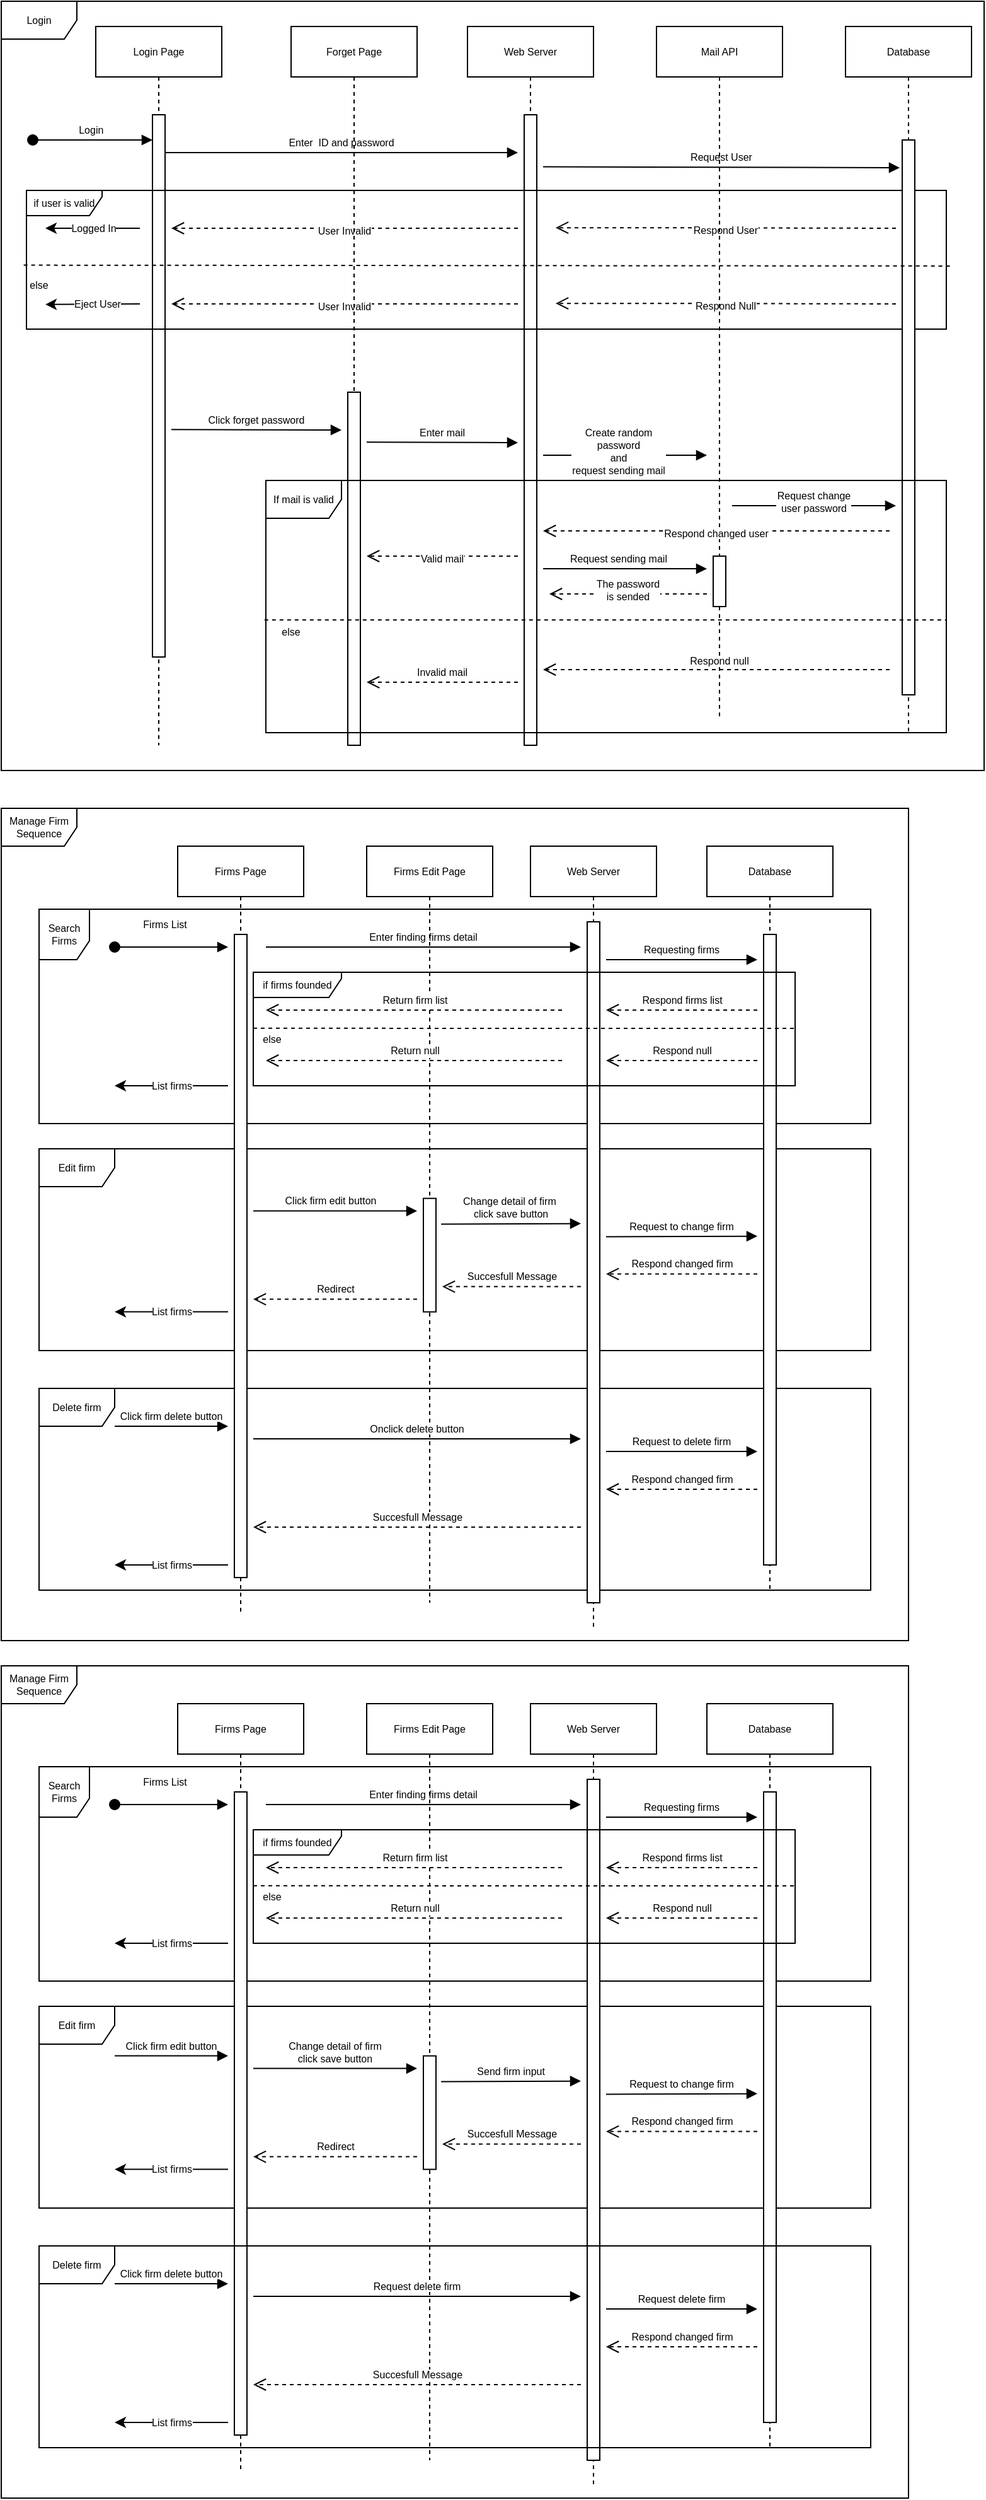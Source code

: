 <mxfile version="20.6.0" type="github">
  <diagram id="kgpKYQtTHZ0yAKxKKP6v" name="Page-1">
    <mxGraphModel dx="788" dy="1638" grid="1" gridSize="10" guides="1" tooltips="1" connect="1" arrows="1" fold="1" page="1" pageScale="1" pageWidth="850" pageHeight="1100" math="0" shadow="0">
      <root>
        <mxCell id="0" />
        <mxCell id="1" parent="0" />
        <mxCell id="zucG0PeZeZCj6K6YwV2G-134" value="Delete firm" style="shape=umlFrame;whiteSpace=wrap;html=1;fontSize=8;" vertex="1" parent="1">
          <mxGeometry x="80" y="30" width="660" height="160" as="geometry" />
        </mxCell>
        <mxCell id="zucG0PeZeZCj6K6YwV2G-133" value="Edit firm" style="shape=umlFrame;whiteSpace=wrap;html=1;fontSize=8;" vertex="1" parent="1">
          <mxGeometry x="80" y="-160" width="660" height="160" as="geometry" />
        </mxCell>
        <mxCell id="zucG0PeZeZCj6K6YwV2G-132" value="Search Firms" style="shape=umlFrame;whiteSpace=wrap;html=1;fontSize=8;width=40;height=40;" vertex="1" parent="1">
          <mxGeometry x="80" y="-350" width="660" height="170" as="geometry" />
        </mxCell>
        <mxCell id="zucG0PeZeZCj6K6YwV2G-135" value="Manage Firm Sequence" style="shape=umlFrame;whiteSpace=wrap;html=1;fontSize=8;" vertex="1" parent="1">
          <mxGeometry x="50" y="-430" width="720" height="660" as="geometry" />
        </mxCell>
        <mxCell id="zucG0PeZeZCj6K6YwV2G-189" value="Login" style="shape=umlFrame;whiteSpace=wrap;html=1;fontSize=8;" vertex="1" parent="1">
          <mxGeometry x="50" y="-1070" width="780" height="610" as="geometry" />
        </mxCell>
        <mxCell id="3nuBFxr9cyL0pnOWT2aG-1" value="Login Page" style="shape=umlLifeline;perimeter=lifelinePerimeter;container=1;collapsible=0;recursiveResize=0;rounded=0;shadow=0;strokeWidth=1;fontSize=8;" parent="1" vertex="1">
          <mxGeometry x="125" y="-1050" width="100" height="570" as="geometry" />
        </mxCell>
        <mxCell id="3nuBFxr9cyL0pnOWT2aG-2" value="" style="points=[];perimeter=orthogonalPerimeter;rounded=0;shadow=0;strokeWidth=1;fontSize=8;" parent="3nuBFxr9cyL0pnOWT2aG-1" vertex="1">
          <mxGeometry x="45" y="70" width="10" height="430" as="geometry" />
        </mxCell>
        <mxCell id="3nuBFxr9cyL0pnOWT2aG-8" value="Enter  ID and password" style="verticalAlign=bottom;endArrow=block;shadow=0;strokeWidth=1;fontSize=8;" parent="3nuBFxr9cyL0pnOWT2aG-1" edge="1">
          <mxGeometry relative="1" as="geometry">
            <mxPoint x="55" y="100" as="sourcePoint" />
            <mxPoint x="335" y="100" as="targetPoint" />
          </mxGeometry>
        </mxCell>
        <mxCell id="3nuBFxr9cyL0pnOWT2aG-5" value="Web Server" style="shape=umlLifeline;perimeter=lifelinePerimeter;container=1;collapsible=0;recursiveResize=0;rounded=0;shadow=0;strokeWidth=1;fontSize=8;" parent="1" vertex="1">
          <mxGeometry x="420" y="-1050" width="100" height="550" as="geometry" />
        </mxCell>
        <mxCell id="zucG0PeZeZCj6K6YwV2G-144" value="Request User" style="verticalAlign=bottom;endArrow=block;shadow=0;strokeWidth=1;entryX=-0.2;entryY=0.05;entryDx=0;entryDy=0;entryPerimeter=0;fontSize=8;" edge="1" parent="3nuBFxr9cyL0pnOWT2aG-5" target="zucG0PeZeZCj6K6YwV2G-156">
          <mxGeometry relative="1" as="geometry">
            <mxPoint x="60" y="111.3" as="sourcePoint" />
            <mxPoint x="280" y="111" as="targetPoint" />
          </mxGeometry>
        </mxCell>
        <mxCell id="zucG0PeZeZCj6K6YwV2G-154" value="Enter mail" style="verticalAlign=bottom;endArrow=block;shadow=0;strokeWidth=1;fontSize=8;" edge="1" parent="3nuBFxr9cyL0pnOWT2aG-5">
          <mxGeometry relative="1" as="geometry">
            <mxPoint x="-80" y="329.58" as="sourcePoint" />
            <mxPoint x="40" y="330" as="targetPoint" />
          </mxGeometry>
        </mxCell>
        <mxCell id="zucG0PeZeZCj6K6YwV2G-164" value="Create random &#xa;password&#xa;and &#xa;request sending mail" style="verticalAlign=bottom;endArrow=block;shadow=0;strokeWidth=1;fontSize=8;" edge="1" parent="3nuBFxr9cyL0pnOWT2aG-5">
          <mxGeometry x="-0.077" y="-20" relative="1" as="geometry">
            <mxPoint x="60" y="340" as="sourcePoint" />
            <mxPoint x="190" y="340" as="targetPoint" />
            <mxPoint as="offset" />
          </mxGeometry>
        </mxCell>
        <mxCell id="zucG0PeZeZCj6K6YwV2G-26" value="else" style="text;html=1;strokeColor=none;fillColor=none;align=center;verticalAlign=middle;whiteSpace=wrap;rounded=0;fontSize=8;" vertex="1" parent="1">
          <mxGeometry x="60" y="-850" width="40" height="10" as="geometry" />
        </mxCell>
        <mxCell id="zucG0PeZeZCj6K6YwV2G-74" value="Firms Page" style="shape=umlLifeline;perimeter=lifelinePerimeter;container=1;collapsible=0;recursiveResize=0;rounded=0;shadow=0;strokeWidth=1;fontSize=8;" vertex="1" parent="1">
          <mxGeometry x="190" y="-400" width="100" height="610" as="geometry" />
        </mxCell>
        <mxCell id="zucG0PeZeZCj6K6YwV2G-75" value="" style="points=[];perimeter=orthogonalPerimeter;rounded=0;shadow=0;strokeWidth=1;fontSize=8;" vertex="1" parent="zucG0PeZeZCj6K6YwV2G-74">
          <mxGeometry x="45" y="70" width="10" height="510" as="geometry" />
        </mxCell>
        <mxCell id="zucG0PeZeZCj6K6YwV2G-104" value="List firms" style="endArrow=classic;html=1;rounded=0;fontSize=8;" edge="1" parent="zucG0PeZeZCj6K6YwV2G-74">
          <mxGeometry width="50" height="50" relative="1" as="geometry">
            <mxPoint x="40" y="190" as="sourcePoint" />
            <mxPoint x="-50" y="190" as="targetPoint" />
          </mxGeometry>
        </mxCell>
        <mxCell id="zucG0PeZeZCj6K6YwV2G-120" value="Redirect" style="html=1;verticalAlign=bottom;endArrow=open;dashed=1;endSize=8;rounded=0;fontSize=8;" edge="1" parent="zucG0PeZeZCj6K6YwV2G-74">
          <mxGeometry relative="1" as="geometry">
            <mxPoint x="190" y="359.31" as="sourcePoint" />
            <mxPoint x="60" y="359.31" as="targetPoint" />
          </mxGeometry>
        </mxCell>
        <mxCell id="zucG0PeZeZCj6K6YwV2G-121" value="Click firm delete button" style="verticalAlign=bottom;endArrow=block;shadow=0;strokeWidth=1;fontSize=8;" edge="1" parent="zucG0PeZeZCj6K6YwV2G-74">
          <mxGeometry relative="1" as="geometry">
            <mxPoint x="-50" y="460" as="sourcePoint" />
            <mxPoint x="40" y="460" as="targetPoint" />
          </mxGeometry>
        </mxCell>
        <mxCell id="zucG0PeZeZCj6K6YwV2G-124" value="List firms" style="endArrow=classic;html=1;rounded=0;fontSize=8;" edge="1" parent="zucG0PeZeZCj6K6YwV2G-74">
          <mxGeometry width="50" height="50" relative="1" as="geometry">
            <mxPoint x="40" y="369.31" as="sourcePoint" />
            <mxPoint x="-50" y="369.31" as="targetPoint" />
          </mxGeometry>
        </mxCell>
        <mxCell id="zucG0PeZeZCj6K6YwV2G-130" value="List firms" style="endArrow=classic;html=1;rounded=0;fontSize=8;" edge="1" parent="zucG0PeZeZCj6K6YwV2G-74">
          <mxGeometry width="50" height="50" relative="1" as="geometry">
            <mxPoint x="40" y="570" as="sourcePoint" />
            <mxPoint x="-50" y="570" as="targetPoint" />
          </mxGeometry>
        </mxCell>
        <mxCell id="zucG0PeZeZCj6K6YwV2G-80" value="Web Server" style="shape=umlLifeline;perimeter=lifelinePerimeter;container=1;collapsible=0;recursiveResize=0;rounded=0;shadow=0;strokeWidth=1;fontSize=8;" vertex="1" parent="1">
          <mxGeometry x="470" y="-400" width="100" height="620" as="geometry" />
        </mxCell>
        <mxCell id="zucG0PeZeZCj6K6YwV2G-81" value="" style="points=[];perimeter=orthogonalPerimeter;rounded=0;shadow=0;strokeWidth=1;fontSize=8;" vertex="1" parent="zucG0PeZeZCj6K6YwV2G-80">
          <mxGeometry x="45" y="60" width="10" height="540" as="geometry" />
        </mxCell>
        <mxCell id="zucG0PeZeZCj6K6YwV2G-113" value="Change detail of firm &#xa;click save button" style="verticalAlign=bottom;endArrow=block;shadow=0;strokeWidth=1;fontSize=8;" edge="1" parent="zucG0PeZeZCj6K6YwV2G-80">
          <mxGeometry relative="1" as="geometry">
            <mxPoint x="-70.93" y="299.79" as="sourcePoint" />
            <mxPoint x="40" y="299.31" as="targetPoint" />
          </mxGeometry>
        </mxCell>
        <mxCell id="zucG0PeZeZCj6K6YwV2G-119" value="Succesfull Message" style="html=1;verticalAlign=bottom;endArrow=open;dashed=1;endSize=8;rounded=0;fontSize=8;" edge="1" parent="zucG0PeZeZCj6K6YwV2G-80">
          <mxGeometry relative="1" as="geometry">
            <mxPoint x="40" y="349.31" as="sourcePoint" />
            <mxPoint x="-70" y="349.31" as="targetPoint" />
          </mxGeometry>
        </mxCell>
        <mxCell id="zucG0PeZeZCj6K6YwV2G-126" value="Respond changed firm" style="html=1;verticalAlign=bottom;endArrow=open;dashed=1;endSize=8;rounded=0;fontSize=8;" edge="1" parent="zucG0PeZeZCj6K6YwV2G-80">
          <mxGeometry relative="1" as="geometry">
            <mxPoint x="180" y="510" as="sourcePoint" />
            <mxPoint x="60" y="510" as="targetPoint" />
          </mxGeometry>
        </mxCell>
        <mxCell id="zucG0PeZeZCj6K6YwV2G-82" value="Enter finding firms detail" style="verticalAlign=bottom;endArrow=block;shadow=0;strokeWidth=1;fontSize=8;" edge="1" parent="1">
          <mxGeometry relative="1" as="geometry">
            <mxPoint x="260" y="-320" as="sourcePoint" />
            <mxPoint x="510" y="-320" as="targetPoint" />
          </mxGeometry>
        </mxCell>
        <mxCell id="zucG0PeZeZCj6K6YwV2G-76" value="Firms List" style="verticalAlign=bottom;startArrow=oval;endArrow=block;startSize=8;shadow=0;strokeWidth=1;fontSize=8;" edge="1" parent="1">
          <mxGeometry x="-0.111" y="10" relative="1" as="geometry">
            <mxPoint x="140" y="-320" as="sourcePoint" />
            <mxPoint x="230" y="-320" as="targetPoint" />
            <mxPoint as="offset" />
          </mxGeometry>
        </mxCell>
        <mxCell id="zucG0PeZeZCj6K6YwV2G-87" value="Database" style="shape=umlLifeline;perimeter=lifelinePerimeter;container=1;collapsible=0;recursiveResize=0;rounded=0;shadow=0;strokeWidth=1;fontSize=8;" vertex="1" parent="1">
          <mxGeometry x="610" y="-400" width="100" height="590" as="geometry" />
        </mxCell>
        <mxCell id="zucG0PeZeZCj6K6YwV2G-88" value="" style="points=[];perimeter=orthogonalPerimeter;rounded=0;shadow=0;strokeWidth=1;fontSize=8;" vertex="1" parent="zucG0PeZeZCj6K6YwV2G-87">
          <mxGeometry x="45" y="70" width="10" height="500" as="geometry" />
        </mxCell>
        <mxCell id="zucG0PeZeZCj6K6YwV2G-95" value="Respond null" style="html=1;verticalAlign=bottom;endArrow=open;dashed=1;endSize=8;rounded=0;fontSize=8;" edge="1" parent="zucG0PeZeZCj6K6YwV2G-87">
          <mxGeometry relative="1" as="geometry">
            <mxPoint x="40" y="170" as="sourcePoint" />
            <mxPoint x="-80" y="170" as="targetPoint" />
          </mxGeometry>
        </mxCell>
        <mxCell id="zucG0PeZeZCj6K6YwV2G-89" value="Requesting firms" style="verticalAlign=bottom;endArrow=block;shadow=0;strokeWidth=1;fontSize=8;" edge="1" parent="1">
          <mxGeometry relative="1" as="geometry">
            <mxPoint x="530" y="-310.0" as="sourcePoint" />
            <mxPoint x="650" y="-310" as="targetPoint" />
          </mxGeometry>
        </mxCell>
        <mxCell id="zucG0PeZeZCj6K6YwV2G-94" value="Respond firms list" style="html=1;verticalAlign=bottom;endArrow=open;dashed=1;endSize=8;rounded=0;fontSize=8;" edge="1" parent="1">
          <mxGeometry relative="1" as="geometry">
            <mxPoint x="650" y="-270" as="sourcePoint" />
            <mxPoint x="530" y="-270" as="targetPoint" />
          </mxGeometry>
        </mxCell>
        <mxCell id="zucG0PeZeZCj6K6YwV2G-98" value="Firms Edit Page" style="shape=umlLifeline;perimeter=lifelinePerimeter;container=1;collapsible=0;recursiveResize=0;rounded=0;shadow=0;strokeWidth=1;fontSize=8;" vertex="1" parent="1">
          <mxGeometry x="340" y="-400" width="100" height="600" as="geometry" />
        </mxCell>
        <mxCell id="zucG0PeZeZCj6K6YwV2G-100" value="Return firm list" style="html=1;verticalAlign=bottom;endArrow=open;dashed=1;endSize=8;rounded=0;fontSize=8;" edge="1" parent="zucG0PeZeZCj6K6YwV2G-98">
          <mxGeometry relative="1" as="geometry">
            <mxPoint x="155" y="130" as="sourcePoint" />
            <mxPoint x="-80" y="130" as="targetPoint" />
          </mxGeometry>
        </mxCell>
        <mxCell id="zucG0PeZeZCj6K6YwV2G-111" value="" style="points=[];perimeter=orthogonalPerimeter;rounded=0;shadow=0;strokeWidth=1;fontSize=8;" vertex="1" parent="zucG0PeZeZCj6K6YwV2G-98">
          <mxGeometry x="45" y="279.31" width="10" height="90" as="geometry" />
        </mxCell>
        <mxCell id="zucG0PeZeZCj6K6YwV2G-102" value="Return null" style="html=1;verticalAlign=bottom;endArrow=open;dashed=1;endSize=8;rounded=0;fontSize=8;" edge="1" parent="1">
          <mxGeometry relative="1" as="geometry">
            <mxPoint x="495" y="-230" as="sourcePoint" />
            <mxPoint x="260" y="-230" as="targetPoint" />
          </mxGeometry>
        </mxCell>
        <mxCell id="zucG0PeZeZCj6K6YwV2G-105" value="if firms founded" style="shape=umlFrame;whiteSpace=wrap;html=1;fontSize=8;width=70;height=20;" vertex="1" parent="1">
          <mxGeometry x="250" y="-300" width="430" height="90" as="geometry" />
        </mxCell>
        <mxCell id="zucG0PeZeZCj6K6YwV2G-107" value="" style="endArrow=none;dashed=1;html=1;rounded=0;fontSize=8;" edge="1" parent="1" target="zucG0PeZeZCj6K6YwV2G-105">
          <mxGeometry width="50" height="50" relative="1" as="geometry">
            <mxPoint x="250" y="-255" as="sourcePoint" />
            <mxPoint x="670" y="-255" as="targetPoint" />
          </mxGeometry>
        </mxCell>
        <mxCell id="zucG0PeZeZCj6K6YwV2G-108" value="else" style="text;html=1;strokeColor=none;fillColor=none;align=center;verticalAlign=middle;whiteSpace=wrap;rounded=0;fontSize=8;" vertex="1" parent="1">
          <mxGeometry x="250" y="-255" width="30" height="15" as="geometry" />
        </mxCell>
        <mxCell id="zucG0PeZeZCj6K6YwV2G-109" value="" style="endArrow=none;dashed=1;html=1;rounded=0;fontSize=8;entryX=1;entryY=0.494;entryDx=0;entryDy=0;entryPerimeter=0;" edge="1" parent="1" target="zucG0PeZeZCj6K6YwV2G-105">
          <mxGeometry width="50" height="50" relative="1" as="geometry">
            <mxPoint x="250" y="-255.57" as="sourcePoint" />
            <mxPoint x="320" y="-255.57" as="targetPoint" />
          </mxGeometry>
        </mxCell>
        <mxCell id="zucG0PeZeZCj6K6YwV2G-112" value="" style="verticalAlign=bottom;endArrow=block;shadow=0;strokeWidth=1;fontSize=8;" edge="1" parent="1">
          <mxGeometry relative="1" as="geometry">
            <mxPoint x="250" y="-110.69" as="sourcePoint" />
            <mxPoint x="380" y="-110.69" as="targetPoint" />
          </mxGeometry>
        </mxCell>
        <mxCell id="zucG0PeZeZCj6K6YwV2G-309" value="Click firm edit button" style="edgeLabel;html=1;align=center;verticalAlign=middle;resizable=0;points=[];fontSize=8;" vertex="1" connectable="0" parent="zucG0PeZeZCj6K6YwV2G-112">
          <mxGeometry x="-0.162" y="-1" relative="1" as="geometry">
            <mxPoint x="6" y="-10" as="offset" />
          </mxGeometry>
        </mxCell>
        <mxCell id="zucG0PeZeZCj6K6YwV2G-114" value="Request to change firm" style="verticalAlign=bottom;endArrow=block;shadow=0;strokeWidth=1;fontSize=8;" edge="1" parent="1">
          <mxGeometry relative="1" as="geometry">
            <mxPoint x="530" y="-90.21" as="sourcePoint" />
            <mxPoint x="650" y="-90.69" as="targetPoint" />
          </mxGeometry>
        </mxCell>
        <mxCell id="zucG0PeZeZCj6K6YwV2G-117" value="Respond changed firm" style="html=1;verticalAlign=bottom;endArrow=open;dashed=1;endSize=8;rounded=0;fontSize=8;" edge="1" parent="1">
          <mxGeometry relative="1" as="geometry">
            <mxPoint x="650" y="-60.69" as="sourcePoint" />
            <mxPoint x="530" y="-60.69" as="targetPoint" />
          </mxGeometry>
        </mxCell>
        <mxCell id="zucG0PeZeZCj6K6YwV2G-122" value="Onclick delete button" style="verticalAlign=bottom;endArrow=block;shadow=0;strokeWidth=1;fontSize=8;" edge="1" parent="1">
          <mxGeometry relative="1" as="geometry">
            <mxPoint x="250" y="70" as="sourcePoint" />
            <mxPoint x="510" y="70" as="targetPoint" />
          </mxGeometry>
        </mxCell>
        <mxCell id="zucG0PeZeZCj6K6YwV2G-123" value="Request to delete firm" style="verticalAlign=bottom;endArrow=block;shadow=0;strokeWidth=1;fontSize=8;" edge="1" parent="1">
          <mxGeometry relative="1" as="geometry">
            <mxPoint x="530" y="80" as="sourcePoint" />
            <mxPoint x="650" y="80" as="targetPoint" />
          </mxGeometry>
        </mxCell>
        <mxCell id="zucG0PeZeZCj6K6YwV2G-129" value="Succesfull Message" style="html=1;verticalAlign=bottom;endArrow=open;dashed=1;endSize=8;rounded=0;fontSize=8;" edge="1" parent="1">
          <mxGeometry relative="1" as="geometry">
            <mxPoint x="510" y="140" as="sourcePoint" />
            <mxPoint x="250" y="140" as="targetPoint" />
          </mxGeometry>
        </mxCell>
        <mxCell id="zucG0PeZeZCj6K6YwV2G-28" value="Logged In" style="endArrow=classic;html=1;rounded=0;fontSize=8;" edge="1" parent="1">
          <mxGeometry width="50" height="50" relative="1" as="geometry">
            <mxPoint x="160" y="-890" as="sourcePoint" />
            <mxPoint x="85" y="-890" as="targetPoint" />
          </mxGeometry>
        </mxCell>
        <mxCell id="zucG0PeZeZCj6K6YwV2G-3" value="User Invalid" style="verticalAlign=bottom;endArrow=open;dashed=1;endSize=8;shadow=0;strokeWidth=1;fontSize=8;" edge="1" parent="1">
          <mxGeometry y="10" relative="1" as="geometry">
            <mxPoint x="185" y="-830" as="targetPoint" />
            <mxPoint x="460" y="-830" as="sourcePoint" />
            <Array as="points">
              <mxPoint x="265" y="-830" />
            </Array>
            <mxPoint as="offset" />
          </mxGeometry>
        </mxCell>
        <mxCell id="zucG0PeZeZCj6K6YwV2G-23" value="User Invalid" style="verticalAlign=bottom;endArrow=open;dashed=1;endSize=8;shadow=0;strokeWidth=1;fontSize=8;" edge="1" parent="1">
          <mxGeometry y="10" relative="1" as="geometry">
            <mxPoint x="185" y="-890" as="targetPoint" />
            <mxPoint x="460" y="-890" as="sourcePoint" />
            <Array as="points">
              <mxPoint x="265" y="-890" />
            </Array>
            <mxPoint as="offset" />
          </mxGeometry>
        </mxCell>
        <mxCell id="3nuBFxr9cyL0pnOWT2aG-6" value="" style="points=[];perimeter=orthogonalPerimeter;rounded=0;shadow=0;strokeWidth=1;fontSize=8;" parent="1" vertex="1">
          <mxGeometry x="465" y="-980" width="10" height="500" as="geometry" />
        </mxCell>
        <mxCell id="zucG0PeZeZCj6K6YwV2G-29" value="Eject User" style="endArrow=classic;html=1;rounded=0;fontSize=8;" edge="1" parent="1">
          <mxGeometry x="-0.091" width="50" height="50" relative="1" as="geometry">
            <mxPoint x="160" y="-830" as="sourcePoint" />
            <mxPoint x="85" y="-829.57" as="targetPoint" />
            <mxPoint as="offset" />
          </mxGeometry>
        </mxCell>
        <mxCell id="zucG0PeZeZCj6K6YwV2G-141" value="Forget Page" style="shape=umlLifeline;perimeter=lifelinePerimeter;container=1;collapsible=0;recursiveResize=0;rounded=0;shadow=0;strokeWidth=1;fontSize=8;" vertex="1" parent="1">
          <mxGeometry x="280" y="-1050" width="100" height="570" as="geometry" />
        </mxCell>
        <mxCell id="zucG0PeZeZCj6K6YwV2G-151" value="" style="points=[];perimeter=orthogonalPerimeter;rounded=0;shadow=0;strokeWidth=1;fontSize=8;" vertex="1" parent="zucG0PeZeZCj6K6YwV2G-141">
          <mxGeometry x="45" y="290" width="10" height="280" as="geometry" />
        </mxCell>
        <mxCell id="zucG0PeZeZCj6K6YwV2G-143" value="Database" style="shape=umlLifeline;perimeter=lifelinePerimeter;container=1;collapsible=0;recursiveResize=0;rounded=0;shadow=0;strokeWidth=1;fontSize=8;" vertex="1" parent="1">
          <mxGeometry x="720" y="-1050" width="100" height="560" as="geometry" />
        </mxCell>
        <mxCell id="zucG0PeZeZCj6K6YwV2G-22" value="if user is valid" style="shape=umlFrame;whiteSpace=wrap;html=1;fontSize=8;width=60;height=20;" vertex="1" parent="zucG0PeZeZCj6K6YwV2G-143">
          <mxGeometry x="-650" y="130" width="730" height="110" as="geometry" />
        </mxCell>
        <mxCell id="zucG0PeZeZCj6K6YwV2G-156" value="" style="points=[];perimeter=orthogonalPerimeter;rounded=0;shadow=0;strokeWidth=1;fontSize=8;" vertex="1" parent="zucG0PeZeZCj6K6YwV2G-143">
          <mxGeometry x="45" y="90" width="10" height="440" as="geometry" />
        </mxCell>
        <mxCell id="zucG0PeZeZCj6K6YwV2G-25" value="" style="endArrow=none;dashed=1;html=1;rounded=0;fontSize=8;entryX=1.005;entryY=0.545;entryDx=0;entryDy=0;entryPerimeter=0;exitX=-0.003;exitY=0.539;exitDx=0;exitDy=0;exitPerimeter=0;" edge="1" parent="zucG0PeZeZCj6K6YwV2G-143" source="zucG0PeZeZCj6K6YwV2G-22" target="zucG0PeZeZCj6K6YwV2G-22">
          <mxGeometry width="50" height="50" relative="1" as="geometry">
            <mxPoint x="-623.71" y="150" as="sourcePoint" />
            <mxPoint x="-453.71" y="150" as="targetPoint" />
          </mxGeometry>
        </mxCell>
        <mxCell id="zucG0PeZeZCj6K6YwV2G-168" value="If mail is valid" style="shape=umlFrame;whiteSpace=wrap;html=1;fontSize=8;" vertex="1" parent="zucG0PeZeZCj6K6YwV2G-143">
          <mxGeometry x="-460" y="360" width="540" height="200" as="geometry" />
        </mxCell>
        <mxCell id="zucG0PeZeZCj6K6YwV2G-177" value="Request change&#xa;user password" style="verticalAlign=bottom;endArrow=block;shadow=0;strokeWidth=1;fontSize=8;" edge="1" parent="zucG0PeZeZCj6K6YwV2G-143">
          <mxGeometry y="-10" relative="1" as="geometry">
            <mxPoint x="-90" y="380" as="sourcePoint" />
            <mxPoint x="40" y="380" as="targetPoint" />
            <mxPoint as="offset" />
          </mxGeometry>
        </mxCell>
        <mxCell id="zucG0PeZeZCj6K6YwV2G-171" value="Valid mail" style="verticalAlign=bottom;endArrow=open;dashed=1;endSize=8;shadow=0;strokeWidth=1;fontSize=8;" edge="1" parent="zucG0PeZeZCj6K6YwV2G-143">
          <mxGeometry y="10" relative="1" as="geometry">
            <mxPoint x="-380" y="420" as="targetPoint" />
            <mxPoint x="-260" y="420" as="sourcePoint" />
            <Array as="points" />
            <mxPoint as="offset" />
          </mxGeometry>
        </mxCell>
        <mxCell id="zucG0PeZeZCj6K6YwV2G-169" value="The password &#xa;is sended" style="verticalAlign=bottom;endArrow=open;dashed=1;endSize=8;shadow=0;strokeWidth=1;fontSize=8;" edge="1" parent="zucG0PeZeZCj6K6YwV2G-143">
          <mxGeometry y="10" relative="1" as="geometry">
            <mxPoint x="-235" y="450" as="targetPoint" />
            <mxPoint x="-110" y="450" as="sourcePoint" />
            <Array as="points" />
            <mxPoint as="offset" />
          </mxGeometry>
        </mxCell>
        <mxCell id="zucG0PeZeZCj6K6YwV2G-180" value="Request sending mail" style="verticalAlign=bottom;endArrow=block;shadow=0;strokeWidth=1;fontSize=8;" edge="1" parent="zucG0PeZeZCj6K6YwV2G-143">
          <mxGeometry x="-0.077" relative="1" as="geometry">
            <mxPoint x="-240" y="430" as="sourcePoint" />
            <mxPoint x="-110" y="430" as="targetPoint" />
            <mxPoint as="offset" />
          </mxGeometry>
        </mxCell>
        <mxCell id="zucG0PeZeZCj6K6YwV2G-183" value="" style="endArrow=none;dashed=1;html=1;rounded=0;fontSize=8;entryX=1;entryY=0.553;entryDx=0;entryDy=0;entryPerimeter=0;exitX=-0.002;exitY=0.553;exitDx=0;exitDy=0;exitPerimeter=0;" edge="1" parent="zucG0PeZeZCj6K6YwV2G-143" source="zucG0PeZeZCj6K6YwV2G-168" target="zucG0PeZeZCj6K6YwV2G-168">
          <mxGeometry width="50" height="50" relative="1" as="geometry">
            <mxPoint x="-660" y="470" as="sourcePoint" />
            <mxPoint x="75.84" y="470.66" as="targetPoint" />
          </mxGeometry>
        </mxCell>
        <mxCell id="zucG0PeZeZCj6K6YwV2G-188" value="else" style="text;html=1;strokeColor=none;fillColor=none;align=center;verticalAlign=middle;whiteSpace=wrap;rounded=0;fontSize=8;" vertex="1" parent="zucG0PeZeZCj6K6YwV2G-143">
          <mxGeometry x="-460" y="470" width="40" height="20" as="geometry" />
        </mxCell>
        <mxCell id="zucG0PeZeZCj6K6YwV2G-172" value="Invalid mail" style="verticalAlign=bottom;endArrow=open;dashed=1;endSize=8;shadow=0;strokeWidth=1;fontSize=8;" edge="1" parent="zucG0PeZeZCj6K6YwV2G-143">
          <mxGeometry relative="1" as="geometry">
            <mxPoint x="-380" y="520" as="targetPoint" />
            <mxPoint x="-260" y="520" as="sourcePoint" />
            <Array as="points" />
            <mxPoint as="offset" />
          </mxGeometry>
        </mxCell>
        <mxCell id="zucG0PeZeZCj6K6YwV2G-147" value="Respond User" style="verticalAlign=bottom;endArrow=open;dashed=1;endSize=8;shadow=0;strokeWidth=1;fontSize=8;" edge="1" parent="1">
          <mxGeometry y="10" relative="1" as="geometry">
            <mxPoint x="490" y="-890.42" as="targetPoint" />
            <mxPoint x="760" y="-890" as="sourcePoint" />
            <Array as="points">
              <mxPoint x="570" y="-890.42" />
            </Array>
            <mxPoint as="offset" />
          </mxGeometry>
        </mxCell>
        <mxCell id="zucG0PeZeZCj6K6YwV2G-149" value="Respond Null" style="verticalAlign=bottom;endArrow=open;dashed=1;endSize=8;shadow=0;strokeWidth=1;fontSize=8;" edge="1" parent="1">
          <mxGeometry y="10" relative="1" as="geometry">
            <mxPoint x="490" y="-830.42" as="targetPoint" />
            <mxPoint x="760" y="-830" as="sourcePoint" />
            <Array as="points">
              <mxPoint x="570" y="-830.42" />
            </Array>
            <mxPoint as="offset" />
          </mxGeometry>
        </mxCell>
        <mxCell id="3nuBFxr9cyL0pnOWT2aG-3" value="Login " style="verticalAlign=bottom;startArrow=oval;endArrow=block;startSize=8;shadow=0;strokeWidth=1;fontSize=8;" parent="1" edge="1">
          <mxGeometry relative="1" as="geometry">
            <mxPoint x="75" y="-960" as="sourcePoint" />
            <mxPoint x="170" y="-960" as="targetPoint" />
            <Array as="points">
              <mxPoint x="110" y="-960" />
            </Array>
          </mxGeometry>
        </mxCell>
        <mxCell id="zucG0PeZeZCj6K6YwV2G-153" value="Click forget password" style="verticalAlign=bottom;endArrow=block;shadow=0;strokeWidth=1;fontSize=8;" edge="1" parent="1">
          <mxGeometry relative="1" as="geometry">
            <mxPoint x="185" y="-730.42" as="sourcePoint" />
            <mxPoint x="320" y="-730" as="targetPoint" />
          </mxGeometry>
        </mxCell>
        <mxCell id="zucG0PeZeZCj6K6YwV2G-163" value="Mail API" style="shape=umlLifeline;perimeter=lifelinePerimeter;container=1;collapsible=0;recursiveResize=0;rounded=0;shadow=0;strokeWidth=1;fontSize=8;" vertex="1" parent="1">
          <mxGeometry x="570" y="-1050" width="100" height="550" as="geometry" />
        </mxCell>
        <mxCell id="zucG0PeZeZCj6K6YwV2G-165" value="" style="points=[];perimeter=orthogonalPerimeter;rounded=0;shadow=0;strokeWidth=1;fontSize=8;" vertex="1" parent="zucG0PeZeZCj6K6YwV2G-163">
          <mxGeometry x="45" y="420" width="10" height="40" as="geometry" />
        </mxCell>
        <mxCell id="zucG0PeZeZCj6K6YwV2G-178" value="Respond changed user" style="verticalAlign=bottom;endArrow=open;dashed=1;endSize=8;shadow=0;strokeWidth=1;fontSize=8;" edge="1" parent="1">
          <mxGeometry y="10" relative="1" as="geometry">
            <mxPoint x="480" y="-650" as="targetPoint" />
            <mxPoint x="755" y="-650" as="sourcePoint" />
            <Array as="points" />
            <mxPoint as="offset" />
          </mxGeometry>
        </mxCell>
        <mxCell id="zucG0PeZeZCj6K6YwV2G-182" value="Respond null" style="verticalAlign=bottom;endArrow=open;dashed=1;endSize=8;shadow=0;strokeWidth=1;fontSize=8;" edge="1" parent="1">
          <mxGeometry x="-0.018" y="1" relative="1" as="geometry">
            <mxPoint x="480" y="-540" as="targetPoint" />
            <mxPoint x="755" y="-540" as="sourcePoint" />
            <Array as="points" />
            <mxPoint as="offset" />
          </mxGeometry>
        </mxCell>
        <mxCell id="zucG0PeZeZCj6K6YwV2G-270" value="Edit firm" style="shape=umlFrame;whiteSpace=wrap;html=1;fontSize=8;" vertex="1" parent="1">
          <mxGeometry x="80" y="520" width="660" height="160" as="geometry" />
        </mxCell>
        <mxCell id="zucG0PeZeZCj6K6YwV2G-271" value="Search Firms" style="shape=umlFrame;whiteSpace=wrap;html=1;fontSize=8;width=40;height=40;" vertex="1" parent="1">
          <mxGeometry x="80" y="330" width="660" height="170" as="geometry" />
        </mxCell>
        <mxCell id="zucG0PeZeZCj6K6YwV2G-272" value="Manage Firm Sequence" style="shape=umlFrame;whiteSpace=wrap;html=1;fontSize=8;" vertex="1" parent="1">
          <mxGeometry x="50" y="250" width="720" height="660" as="geometry" />
        </mxCell>
        <mxCell id="zucG0PeZeZCj6K6YwV2G-273" value="Firms Page" style="shape=umlLifeline;perimeter=lifelinePerimeter;container=1;collapsible=0;recursiveResize=0;rounded=0;shadow=0;strokeWidth=1;fontSize=8;" vertex="1" parent="1">
          <mxGeometry x="190" y="280" width="100" height="610" as="geometry" />
        </mxCell>
        <mxCell id="zucG0PeZeZCj6K6YwV2G-274" value="" style="points=[];perimeter=orthogonalPerimeter;rounded=0;shadow=0;strokeWidth=1;fontSize=8;" vertex="1" parent="zucG0PeZeZCj6K6YwV2G-273">
          <mxGeometry x="45" y="70" width="10" height="510" as="geometry" />
        </mxCell>
        <mxCell id="zucG0PeZeZCj6K6YwV2G-275" value="List firms" style="endArrow=classic;html=1;rounded=0;fontSize=8;" edge="1" parent="zucG0PeZeZCj6K6YwV2G-273">
          <mxGeometry width="50" height="50" relative="1" as="geometry">
            <mxPoint x="40" y="190" as="sourcePoint" />
            <mxPoint x="-50" y="190" as="targetPoint" />
          </mxGeometry>
        </mxCell>
        <mxCell id="zucG0PeZeZCj6K6YwV2G-276" value="Click firm edit button" style="verticalAlign=bottom;endArrow=block;shadow=0;strokeWidth=1;fontSize=8;" edge="1" parent="zucG0PeZeZCj6K6YwV2G-273">
          <mxGeometry relative="1" as="geometry">
            <mxPoint x="-50" y="279.31" as="sourcePoint" />
            <mxPoint x="40" y="279.31" as="targetPoint" />
          </mxGeometry>
        </mxCell>
        <mxCell id="zucG0PeZeZCj6K6YwV2G-277" value="Redirect" style="html=1;verticalAlign=bottom;endArrow=open;dashed=1;endSize=8;rounded=0;fontSize=8;" edge="1" parent="zucG0PeZeZCj6K6YwV2G-273">
          <mxGeometry relative="1" as="geometry">
            <mxPoint x="190" y="359.31" as="sourcePoint" />
            <mxPoint x="60" y="359.31" as="targetPoint" />
          </mxGeometry>
        </mxCell>
        <mxCell id="zucG0PeZeZCj6K6YwV2G-278" value="Click firm delete button" style="verticalAlign=bottom;endArrow=block;shadow=0;strokeWidth=1;fontSize=8;" edge="1" parent="zucG0PeZeZCj6K6YwV2G-273">
          <mxGeometry relative="1" as="geometry">
            <mxPoint x="-50" y="460" as="sourcePoint" />
            <mxPoint x="40" y="460" as="targetPoint" />
          </mxGeometry>
        </mxCell>
        <mxCell id="zucG0PeZeZCj6K6YwV2G-279" value="List firms" style="endArrow=classic;html=1;rounded=0;fontSize=8;" edge="1" parent="zucG0PeZeZCj6K6YwV2G-273">
          <mxGeometry width="50" height="50" relative="1" as="geometry">
            <mxPoint x="40" y="369.31" as="sourcePoint" />
            <mxPoint x="-50" y="369.31" as="targetPoint" />
          </mxGeometry>
        </mxCell>
        <mxCell id="zucG0PeZeZCj6K6YwV2G-280" value="List firms" style="endArrow=classic;html=1;rounded=0;fontSize=8;" edge="1" parent="zucG0PeZeZCj6K6YwV2G-273">
          <mxGeometry width="50" height="50" relative="1" as="geometry">
            <mxPoint x="40" y="570" as="sourcePoint" />
            <mxPoint x="-50" y="570" as="targetPoint" />
          </mxGeometry>
        </mxCell>
        <mxCell id="zucG0PeZeZCj6K6YwV2G-281" value="Web Server" style="shape=umlLifeline;perimeter=lifelinePerimeter;container=1;collapsible=0;recursiveResize=0;rounded=0;shadow=0;strokeWidth=1;fontSize=8;" vertex="1" parent="1">
          <mxGeometry x="470" y="280" width="100" height="620" as="geometry" />
        </mxCell>
        <mxCell id="zucG0PeZeZCj6K6YwV2G-282" value="" style="points=[];perimeter=orthogonalPerimeter;rounded=0;shadow=0;strokeWidth=1;fontSize=8;" vertex="1" parent="zucG0PeZeZCj6K6YwV2G-281">
          <mxGeometry x="45" y="60" width="10" height="540" as="geometry" />
        </mxCell>
        <mxCell id="zucG0PeZeZCj6K6YwV2G-283" value="Send firm input" style="verticalAlign=bottom;endArrow=block;shadow=0;strokeWidth=1;fontSize=8;" edge="1" parent="zucG0PeZeZCj6K6YwV2G-281">
          <mxGeometry relative="1" as="geometry">
            <mxPoint x="-70.93" y="299.79" as="sourcePoint" />
            <mxPoint x="40" y="299.31" as="targetPoint" />
          </mxGeometry>
        </mxCell>
        <mxCell id="zucG0PeZeZCj6K6YwV2G-284" value="Succesfull Message" style="html=1;verticalAlign=bottom;endArrow=open;dashed=1;endSize=8;rounded=0;fontSize=8;" edge="1" parent="zucG0PeZeZCj6K6YwV2G-281">
          <mxGeometry relative="1" as="geometry">
            <mxPoint x="40" y="349.31" as="sourcePoint" />
            <mxPoint x="-70" y="349.31" as="targetPoint" />
          </mxGeometry>
        </mxCell>
        <mxCell id="zucG0PeZeZCj6K6YwV2G-285" value="Respond changed firm" style="html=1;verticalAlign=bottom;endArrow=open;dashed=1;endSize=8;rounded=0;fontSize=8;" edge="1" parent="zucG0PeZeZCj6K6YwV2G-281">
          <mxGeometry relative="1" as="geometry">
            <mxPoint x="180" y="510" as="sourcePoint" />
            <mxPoint x="60" y="510" as="targetPoint" />
          </mxGeometry>
        </mxCell>
        <mxCell id="zucG0PeZeZCj6K6YwV2G-286" value="Enter finding firms detail" style="verticalAlign=bottom;endArrow=block;shadow=0;strokeWidth=1;fontSize=8;" edge="1" parent="1">
          <mxGeometry relative="1" as="geometry">
            <mxPoint x="260" y="360" as="sourcePoint" />
            <mxPoint x="510" y="360" as="targetPoint" />
          </mxGeometry>
        </mxCell>
        <mxCell id="zucG0PeZeZCj6K6YwV2G-287" value="Firms List" style="verticalAlign=bottom;startArrow=oval;endArrow=block;startSize=8;shadow=0;strokeWidth=1;fontSize=8;" edge="1" parent="1">
          <mxGeometry x="-0.111" y="10" relative="1" as="geometry">
            <mxPoint x="140" y="360" as="sourcePoint" />
            <mxPoint x="230" y="360" as="targetPoint" />
            <mxPoint as="offset" />
          </mxGeometry>
        </mxCell>
        <mxCell id="zucG0PeZeZCj6K6YwV2G-288" value="Database" style="shape=umlLifeline;perimeter=lifelinePerimeter;container=1;collapsible=0;recursiveResize=0;rounded=0;shadow=0;strokeWidth=1;fontSize=8;" vertex="1" parent="1">
          <mxGeometry x="610" y="280" width="100" height="590" as="geometry" />
        </mxCell>
        <mxCell id="zucG0PeZeZCj6K6YwV2G-289" value="" style="points=[];perimeter=orthogonalPerimeter;rounded=0;shadow=0;strokeWidth=1;fontSize=8;" vertex="1" parent="zucG0PeZeZCj6K6YwV2G-288">
          <mxGeometry x="45" y="70" width="10" height="500" as="geometry" />
        </mxCell>
        <mxCell id="zucG0PeZeZCj6K6YwV2G-290" value="Respond null" style="html=1;verticalAlign=bottom;endArrow=open;dashed=1;endSize=8;rounded=0;fontSize=8;" edge="1" parent="zucG0PeZeZCj6K6YwV2G-288">
          <mxGeometry relative="1" as="geometry">
            <mxPoint x="40" y="170" as="sourcePoint" />
            <mxPoint x="-80" y="170" as="targetPoint" />
          </mxGeometry>
        </mxCell>
        <mxCell id="zucG0PeZeZCj6K6YwV2G-291" value="Requesting firms" style="verticalAlign=bottom;endArrow=block;shadow=0;strokeWidth=1;fontSize=8;" edge="1" parent="1">
          <mxGeometry relative="1" as="geometry">
            <mxPoint x="530" y="370" as="sourcePoint" />
            <mxPoint x="650" y="370" as="targetPoint" />
          </mxGeometry>
        </mxCell>
        <mxCell id="zucG0PeZeZCj6K6YwV2G-292" value="Respond firms list" style="html=1;verticalAlign=bottom;endArrow=open;dashed=1;endSize=8;rounded=0;fontSize=8;" edge="1" parent="1">
          <mxGeometry relative="1" as="geometry">
            <mxPoint x="650" y="410" as="sourcePoint" />
            <mxPoint x="530" y="410" as="targetPoint" />
          </mxGeometry>
        </mxCell>
        <mxCell id="zucG0PeZeZCj6K6YwV2G-293" value="Firms Edit Page" style="shape=umlLifeline;perimeter=lifelinePerimeter;container=1;collapsible=0;recursiveResize=0;rounded=0;shadow=0;strokeWidth=1;fontSize=8;" vertex="1" parent="1">
          <mxGeometry x="340" y="280" width="100" height="600" as="geometry" />
        </mxCell>
        <mxCell id="zucG0PeZeZCj6K6YwV2G-294" value="Return firm list" style="html=1;verticalAlign=bottom;endArrow=open;dashed=1;endSize=8;rounded=0;fontSize=8;" edge="1" parent="zucG0PeZeZCj6K6YwV2G-293">
          <mxGeometry relative="1" as="geometry">
            <mxPoint x="155" y="130" as="sourcePoint" />
            <mxPoint x="-80" y="130" as="targetPoint" />
          </mxGeometry>
        </mxCell>
        <mxCell id="zucG0PeZeZCj6K6YwV2G-295" value="" style="points=[];perimeter=orthogonalPerimeter;rounded=0;shadow=0;strokeWidth=1;fontSize=8;" vertex="1" parent="zucG0PeZeZCj6K6YwV2G-293">
          <mxGeometry x="45" y="279.31" width="10" height="90" as="geometry" />
        </mxCell>
        <mxCell id="zucG0PeZeZCj6K6YwV2G-296" value="Return null" style="html=1;verticalAlign=bottom;endArrow=open;dashed=1;endSize=8;rounded=0;fontSize=8;" edge="1" parent="1">
          <mxGeometry relative="1" as="geometry">
            <mxPoint x="495" y="450" as="sourcePoint" />
            <mxPoint x="260" y="450" as="targetPoint" />
          </mxGeometry>
        </mxCell>
        <mxCell id="zucG0PeZeZCj6K6YwV2G-297" value="if firms founded" style="shape=umlFrame;whiteSpace=wrap;html=1;fontSize=8;width=70;height=20;" vertex="1" parent="1">
          <mxGeometry x="250" y="380" width="430" height="90" as="geometry" />
        </mxCell>
        <mxCell id="zucG0PeZeZCj6K6YwV2G-298" value="" style="endArrow=none;dashed=1;html=1;rounded=0;fontSize=8;" edge="1" parent="1" target="zucG0PeZeZCj6K6YwV2G-297">
          <mxGeometry width="50" height="50" relative="1" as="geometry">
            <mxPoint x="250" y="425" as="sourcePoint" />
            <mxPoint x="670" y="425" as="targetPoint" />
          </mxGeometry>
        </mxCell>
        <mxCell id="zucG0PeZeZCj6K6YwV2G-299" value="else" style="text;html=1;strokeColor=none;fillColor=none;align=center;verticalAlign=middle;whiteSpace=wrap;rounded=0;fontSize=8;" vertex="1" parent="1">
          <mxGeometry x="250" y="425" width="30" height="15" as="geometry" />
        </mxCell>
        <mxCell id="zucG0PeZeZCj6K6YwV2G-300" value="" style="endArrow=none;dashed=1;html=1;rounded=0;fontSize=8;entryX=1;entryY=0.494;entryDx=0;entryDy=0;entryPerimeter=0;" edge="1" parent="1" target="zucG0PeZeZCj6K6YwV2G-297">
          <mxGeometry width="50" height="50" relative="1" as="geometry">
            <mxPoint x="250" y="424.43" as="sourcePoint" />
            <mxPoint x="320" y="424.43" as="targetPoint" />
          </mxGeometry>
        </mxCell>
        <mxCell id="zucG0PeZeZCj6K6YwV2G-301" value="Change detail of firm &#xa;click save button" style="verticalAlign=bottom;endArrow=block;shadow=0;strokeWidth=1;fontSize=8;" edge="1" parent="1">
          <mxGeometry relative="1" as="geometry">
            <mxPoint x="250" y="569.31" as="sourcePoint" />
            <mxPoint x="380" y="569.31" as="targetPoint" />
          </mxGeometry>
        </mxCell>
        <mxCell id="zucG0PeZeZCj6K6YwV2G-302" value="Request to change firm" style="verticalAlign=bottom;endArrow=block;shadow=0;strokeWidth=1;fontSize=8;" edge="1" parent="1">
          <mxGeometry relative="1" as="geometry">
            <mxPoint x="530" y="589.79" as="sourcePoint" />
            <mxPoint x="650" y="589.31" as="targetPoint" />
          </mxGeometry>
        </mxCell>
        <mxCell id="zucG0PeZeZCj6K6YwV2G-303" value="Respond changed firm" style="html=1;verticalAlign=bottom;endArrow=open;dashed=1;endSize=8;rounded=0;fontSize=8;" edge="1" parent="1">
          <mxGeometry relative="1" as="geometry">
            <mxPoint x="650" y="619.31" as="sourcePoint" />
            <mxPoint x="530" y="619.31" as="targetPoint" />
          </mxGeometry>
        </mxCell>
        <mxCell id="zucG0PeZeZCj6K6YwV2G-304" value="Request delete firm" style="verticalAlign=bottom;endArrow=block;shadow=0;strokeWidth=1;fontSize=8;" edge="1" parent="1">
          <mxGeometry relative="1" as="geometry">
            <mxPoint x="250" y="750" as="sourcePoint" />
            <mxPoint x="510" y="750" as="targetPoint" />
          </mxGeometry>
        </mxCell>
        <mxCell id="zucG0PeZeZCj6K6YwV2G-305" value="Request delete firm" style="verticalAlign=bottom;endArrow=block;shadow=0;strokeWidth=1;fontSize=8;" edge="1" parent="1">
          <mxGeometry relative="1" as="geometry">
            <mxPoint x="530" y="760" as="sourcePoint" />
            <mxPoint x="650" y="760" as="targetPoint" />
          </mxGeometry>
        </mxCell>
        <mxCell id="zucG0PeZeZCj6K6YwV2G-306" value="Succesfull Message" style="html=1;verticalAlign=bottom;endArrow=open;dashed=1;endSize=8;rounded=0;fontSize=8;" edge="1" parent="1">
          <mxGeometry relative="1" as="geometry">
            <mxPoint x="510" y="820" as="sourcePoint" />
            <mxPoint x="250" y="820" as="targetPoint" />
          </mxGeometry>
        </mxCell>
        <mxCell id="zucG0PeZeZCj6K6YwV2G-307" value="Delete firm" style="shape=umlFrame;whiteSpace=wrap;html=1;fontSize=8;" vertex="1" parent="1">
          <mxGeometry x="80" y="710" width="660" height="160" as="geometry" />
        </mxCell>
      </root>
    </mxGraphModel>
  </diagram>
</mxfile>

